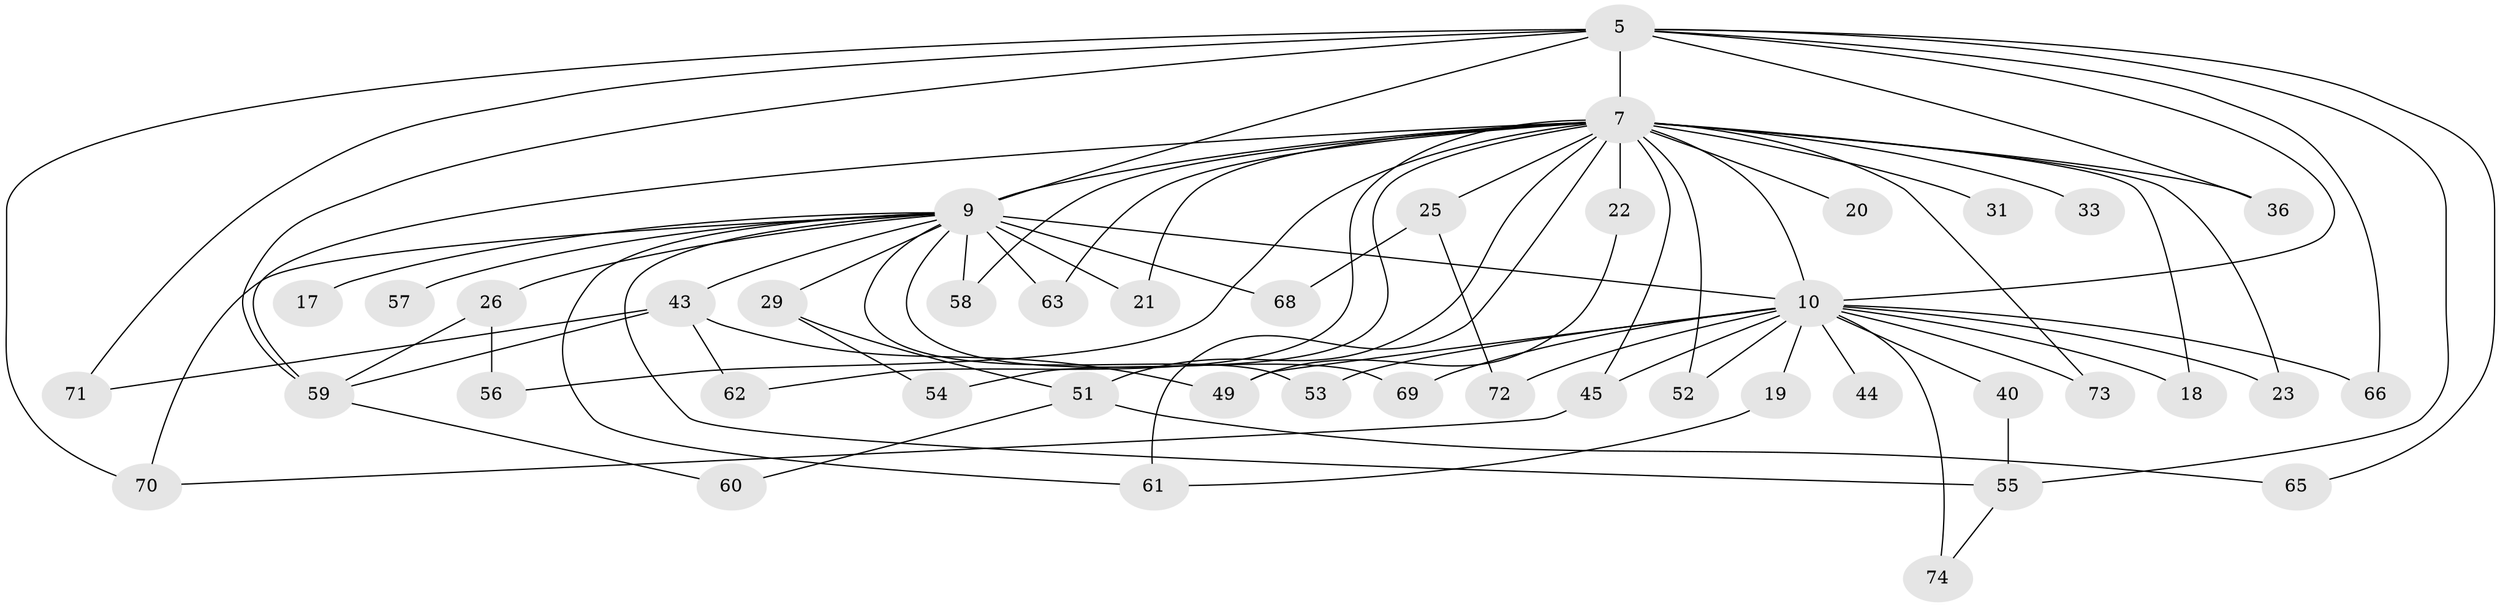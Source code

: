 // original degree distribution, {12: 0.013513513513513514, 20: 0.02702702702702703, 16: 0.02702702702702703, 18: 0.013513513513513514, 14: 0.013513513513513514, 19: 0.02702702702702703, 22: 0.013513513513513514, 5: 0.013513513513513514, 3: 0.22972972972972974, 4: 0.0945945945945946, 6: 0.02702702702702703, 2: 0.5}
// Generated by graph-tools (version 1.1) at 2025/48/03/04/25 21:48:02]
// undirected, 44 vertices, 79 edges
graph export_dot {
graph [start="1"]
  node [color=gray90,style=filled];
  5 [super="+1"];
  7 [super="+4+6"];
  9 [super="+8"];
  10 [super="+3"];
  17;
  18;
  19;
  20;
  21;
  22 [super="+14"];
  23;
  25;
  26;
  29 [super="+13"];
  31;
  33;
  36;
  40 [super="+12"];
  43;
  44;
  45 [super="+35"];
  49 [super="+42"];
  51 [super="+11+39"];
  52;
  53 [super="+28"];
  54;
  55 [super="+41"];
  56 [super="+34"];
  57;
  58;
  59 [super="+50+32+37"];
  60;
  61 [super="+48"];
  62;
  63 [super="+27"];
  65;
  66;
  68;
  69 [super="+67"];
  70 [super="+38"];
  71;
  72;
  73 [super="+64+15"];
  74 [super="+46"];
  5 -- 7 [weight=8];
  5 -- 9 [weight=4];
  5 -- 10 [weight=4];
  5 -- 36;
  5 -- 65;
  5 -- 71;
  5 -- 66;
  5 -- 55 [weight=2];
  5 -- 70;
  5 -- 59;
  7 -- 9 [weight=8];
  7 -- 10 [weight=8];
  7 -- 20 [weight=2];
  7 -- 21;
  7 -- 22 [weight=3];
  7 -- 31 [weight=2];
  7 -- 36;
  7 -- 52;
  7 -- 61 [weight=3];
  7 -- 18;
  7 -- 51 [weight=4];
  7 -- 54;
  7 -- 63 [weight=2];
  7 -- 56 [weight=2];
  7 -- 73 [weight=3];
  7 -- 23;
  7 -- 25 [weight=2];
  7 -- 33 [weight=2];
  7 -- 45 [weight=2];
  7 -- 58;
  7 -- 59 [weight=2];
  7 -- 62;
  9 -- 10 [weight=4];
  9 -- 17 [weight=2];
  9 -- 21;
  9 -- 26 [weight=2];
  9 -- 29 [weight=2];
  9 -- 43 [weight=2];
  9 -- 58;
  9 -- 69 [weight=3];
  9 -- 68;
  9 -- 57;
  9 -- 63;
  9 -- 53;
  9 -- 55 [weight=2];
  9 -- 70;
  9 -- 61 [weight=2];
  10 -- 18;
  10 -- 19;
  10 -- 23;
  10 -- 44 [weight=2];
  10 -- 66;
  10 -- 74 [weight=2];
  10 -- 72;
  10 -- 69;
  10 -- 45;
  10 -- 52;
  10 -- 53 [weight=2];
  10 -- 40;
  10 -- 73;
  10 -- 49;
  19 -- 61;
  22 -- 49;
  25 -- 68;
  25 -- 72;
  26 -- 56;
  26 -- 59;
  29 -- 54;
  29 -- 51;
  40 -- 55;
  43 -- 49;
  43 -- 62;
  43 -- 71;
  43 -- 59;
  45 -- 70;
  51 -- 65;
  51 -- 60;
  55 -- 74;
  59 -- 60;
}
